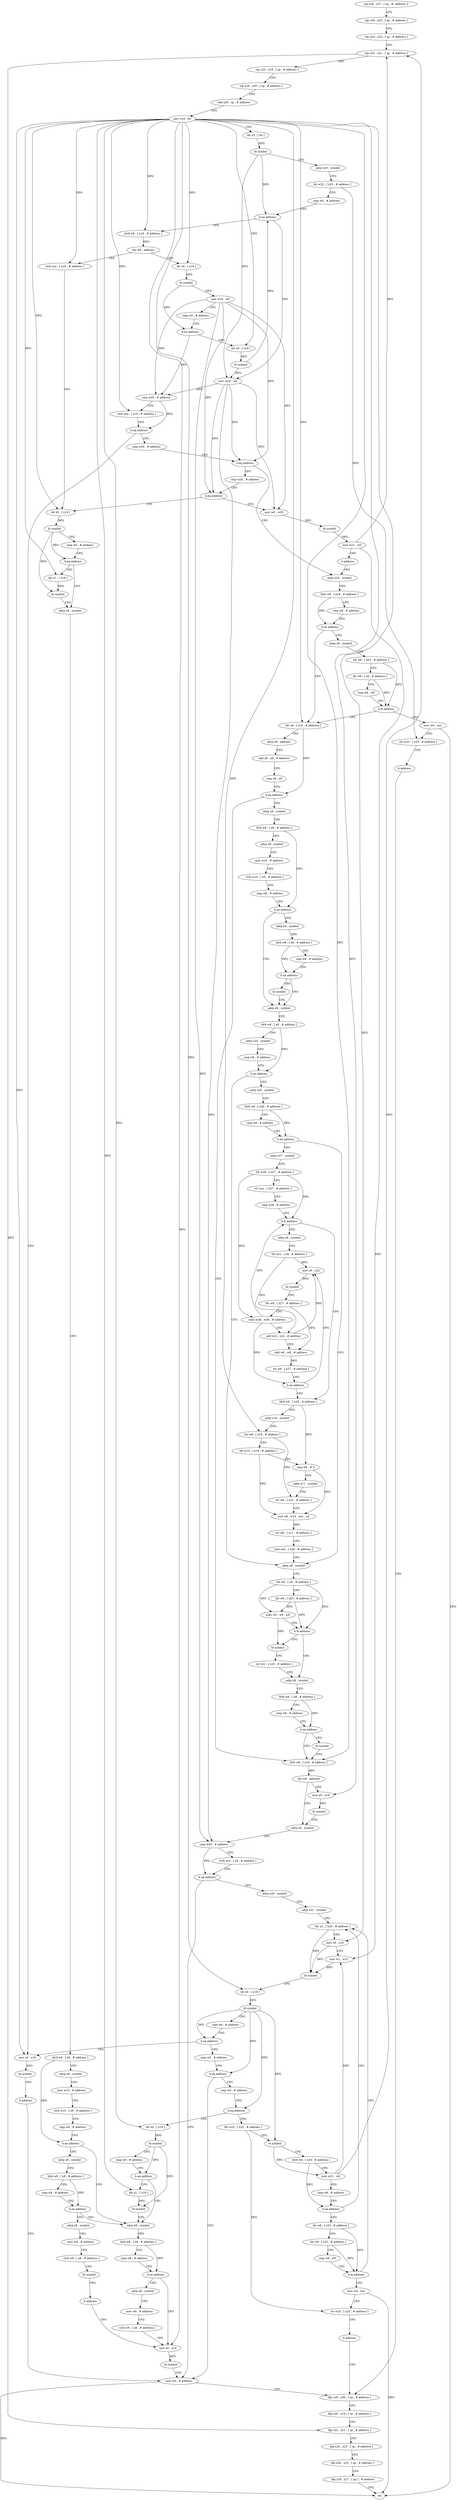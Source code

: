 digraph "func" {
"4211292" [label = "stp x28 , x27 , [ sp , #- address ]!" ]
"4211296" [label = "stp x26 , x25 , [ sp , # address ]" ]
"4211300" [label = "stp x24 , x23 , [ sp , # address ]" ]
"4211304" [label = "stp x22 , x21 , [ sp , # address ]" ]
"4211308" [label = "stp x20 , x19 , [ sp , # address ]" ]
"4211312" [label = "stp x29 , x30 , [ sp , # address ]" ]
"4211316" [label = "add x29 , sp , # address" ]
"4211320" [label = "mov x19 , x0" ]
"4211324" [label = "ldr x0 , [ x0 ]" ]
"4211328" [label = "bl symbol" ]
"4211332" [label = "adrp x23 , symbol" ]
"4211336" [label = "ldr w22 , [ x23 , # address ]" ]
"4211340" [label = "cmp w0 , # address" ]
"4211344" [label = "b.ne address" ]
"4211384" [label = "mov w20 , w0" ]
"4211348" [label = "ldrb w8 , [ x19 , # address ]" ]
"4211388" [label = "cmn w20 , # address" ]
"4211352" [label = "cbz w8 , address" ]
"4211884" [label = "strb wzr , [ x19 , # address ]" ]
"4211356" [label = "ldr x0 , [ x19 ]" ]
"4211872" [label = "mov x0 , x19" ]
"4211876" [label = "bl symbol" ]
"4211880" [label = "b address" ]
"4212036" [label = "mov w0 , # address" ]
"4211400" [label = "cmp w20 , # address" ]
"4211404" [label = "b.eq address" ]
"4211432" [label = "adrp x24 , symbol" ]
"4211408" [label = "cmp w20 , # address" ]
"4211888" [label = "ldr x0 , [ x19 ]" ]
"4211360" [label = "bl symbol" ]
"4211364" [label = "mov w20 , w0" ]
"4211368" [label = "cmp w0 , # address" ]
"4211372" [label = "b.ne address" ]
"4211376" [label = "ldr x0 , [ x19 ]" ]
"4212040" [label = "ldp x29 , x30 , [ sp , # address ]" ]
"4211436" [label = "ldrb w8 , [ x24 , # address ]" ]
"4211440" [label = "cmp w8 , # address" ]
"4211444" [label = "b.ne address" ]
"4211480" [label = "ldr x8 , [ x19 , # address ]" ]
"4211448" [label = "adrp x9 , symbol" ]
"4211412" [label = "b.eq address" ]
"4211416" [label = "mov w0 , w20" ]
"4211912" [label = "adrp x8 , symbol" ]
"4211916" [label = "ldrb w8 , [ x8 , # address ]" ]
"4211920" [label = "adrp x9 , symbol" ]
"4211924" [label = "mov w10 , # address" ]
"4211928" [label = "strb w10 , [ x9 , # address ]" ]
"4211932" [label = "cmp w8 , # address" ]
"4211936" [label = "b.ne address" ]
"4212000" [label = "adrp x8 , symbol" ]
"4211940" [label = "adrp x8 , symbol" ]
"4211904" [label = "ldr x1 , [ x19 ]" ]
"4211908" [label = "bl symbol" ]
"4211392" [label = "strb wzr , [ x19 , # address ]" ]
"4211396" [label = "b.eq address" ]
"4211380" [label = "bl symbol" ]
"4211484" [label = "adrp x9 , address" ]
"4211488" [label = "add x9 , x9 , # address" ]
"4211492" [label = "cmp x8 , x9" ]
"4211496" [label = "b.eq address" ]
"4211732" [label = "ldrb w8 , [ x19 , # address ]" ]
"4211500" [label = "adrp x8 , symbol" ]
"4211452" [label = "ldr w8 , [ x23 , # address ]" ]
"4211456" [label = "ldr w9 , [ x9 , # address ]" ]
"4211460" [label = "cmp w8 , w9" ]
"4211464" [label = "b.le address" ]
"4211468" [label = "mov w0 , wzr" ]
"4211892" [label = "bl symbol" ]
"4211896" [label = "cmp w0 , # address" ]
"4211900" [label = "b.eq address" ]
"4211420" [label = "bl symbol" ]
"4211424" [label = "mov w21 , w0" ]
"4211428" [label = "b address" ]
"4212004" [label = "ldrb w8 , [ x8 , # address ]" ]
"4212008" [label = "cmp w8 , # address" ]
"4212012" [label = "b.ne address" ]
"4212028" [label = "mov x0 , x19" ]
"4212016" [label = "adrp x8 , symbol" ]
"4211944" [label = "ldrb w8 , [ x8 , # address ]" ]
"4211948" [label = "cmp w8 , # address" ]
"4211952" [label = "b.ne address" ]
"4211956" [label = "adrp x8 , symbol" ]
"4211736" [label = "cbz w8 , address" ]
"4211748" [label = "adrp x8 , symbol" ]
"4211740" [label = "mov x0 , x19" ]
"4211504" [label = "ldrb w8 , [ x8 , # address ]" ]
"4211508" [label = "adrp x9 , symbol" ]
"4211512" [label = "mov w10 , # address" ]
"4211516" [label = "strb w10 , [ x9 , # address ]" ]
"4211520" [label = "cmp w8 , # address" ]
"4211524" [label = "b.ne address" ]
"4211548" [label = "adrp x8 , symbol" ]
"4211528" [label = "adrp x8 , symbol" ]
"4211472" [label = "str w22 , [ x23 , # address ]" ]
"4211476" [label = "b address" ]
"4212032" [label = "bl symbol" ]
"4212020" [label = "mov w9 , # address" ]
"4212024" [label = "strb w9 , [ x8 , # address ]" ]
"4211960" [label = "mov w9 , # address" ]
"4211964" [label = "strb w9 , [ x8 , # address ]" ]
"4211968" [label = "bl symbol" ]
"4211972" [label = "b address" ]
"4211752" [label = "cmp w20 , # address" ]
"4211756" [label = "strb wzr , [ x8 , # address ]" ]
"4211760" [label = "b.eq address" ]
"4211764" [label = "adrp x20 , symbol" ]
"4211744" [label = "bl symbol" ]
"4211552" [label = "ldrb w8 , [ x8 , # address ]" ]
"4211556" [label = "adrp x25 , symbol" ]
"4211560" [label = "cmp w8 , # address" ]
"4211564" [label = "b.ne address" ]
"4211684" [label = "adrp x8 , symbol" ]
"4211568" [label = "adrp x26 , symbol" ]
"4211532" [label = "ldrb w8 , [ x8 , # address ]" ]
"4211536" [label = "cmp w8 , # address" ]
"4211540" [label = "b.ne address" ]
"4211544" [label = "bl symbol" ]
"4212044" [label = "ldp x20 , x19 , [ sp , # address ]" ]
"4212048" [label = "ldp x22 , x21 , [ sp , # address ]" ]
"4212052" [label = "ldp x24 , x23 , [ sp , # address ]" ]
"4212056" [label = "ldp x26 , x25 , [ sp , # address ]" ]
"4212060" [label = "ldp x28 , x27 , [ sp ] , # address" ]
"4212064" [label = "ret" ]
"4211768" [label = "adrp x22 , symbol" ]
"4211772" [label = "ldr x2 , [ x20 , # address ]" ]
"4211688" [label = "ldr w8 , [ x8 , # address ]" ]
"4211692" [label = "ldr w9 , [ x25 , # address ]" ]
"4211696" [label = "subs w0 , w9 , w8" ]
"4211700" [label = "b.le address" ]
"4211712" [label = "adrp x8 , symbol" ]
"4211704" [label = "bl symbol" ]
"4211572" [label = "ldrb w8 , [ x26 , # address ]" ]
"4211576" [label = "cmp w8 , # address" ]
"4211580" [label = "b.ne address" ]
"4211584" [label = "adrp x27 , symbol" ]
"4211804" [label = "cmp w0 , # address" ]
"4211808" [label = "b.eq address" ]
"4211812" [label = "cmp w0 , # address" ]
"4211716" [label = "ldrb w8 , [ x8 , # address ]" ]
"4211720" [label = "cmp w8 , # address" ]
"4211724" [label = "b.ne address" ]
"4211728" [label = "bl symbol" ]
"4211708" [label = "str wzr , [ x25 , # address ]" ]
"4211588" [label = "ldr w28 , [ x27 , # address ]" ]
"4211592" [label = "str wzr , [ x27 , # address ]" ]
"4211596" [label = "cmp w28 , # address" ]
"4211600" [label = "b.lt address" ]
"4211644" [label = "ldrb w9 , [ x24 , # address ]" ]
"4211604" [label = "adrp x8 , symbol" ]
"4211816" [label = "b.eq address" ]
"4211976" [label = "ldr x0 , [ x19 ]" ]
"4211820" [label = "ldr w25 , [ x23 , # address ]" ]
"4211648" [label = "adrp x10 , symbol" ]
"4211652" [label = "ldr w8 , [ x19 , # address ]" ]
"4211656" [label = "ldr w10 , [ x10 , # address ]" ]
"4211660" [label = "cmp w9 , # 0" ]
"4211664" [label = "adrp x11 , symbol" ]
"4211668" [label = "str w8 , [ x25 , # address ]" ]
"4211672" [label = "csel w8 , w10 , wzr , ne" ]
"4211676" [label = "str w8 , [ x11 , # address ]" ]
"4211680" [label = "strb wzr , [ x26 , # address ]" ]
"4211608" [label = "ldr x22 , [ x8 , # address ]" ]
"4211612" [label = "mov x0 , x22" ]
"4211980" [label = "bl symbol" ]
"4211984" [label = "cmp w0 , # address" ]
"4211988" [label = "b.eq address" ]
"4211992" [label = "ldr x1 , [ x19 ]" ]
"4211824" [label = "bl symbol" ]
"4211828" [label = "ldrb w8 , [ x24 , # address ]" ]
"4211832" [label = "mov w21 , w0" ]
"4211836" [label = "cmp w8 , # address" ]
"4211840" [label = "b.ne address" ]
"4211844" [label = "ldr w8 , [ x23 , # address ]" ]
"4211616" [label = "bl symbol" ]
"4211620" [label = "ldr w8 , [ x27 , # address ]" ]
"4211624" [label = "subs w28 , w28 , # address" ]
"4211628" [label = "add x22 , x22 , # address" ]
"4211632" [label = "add w8 , w8 , # address" ]
"4211636" [label = "str w8 , [ x27 , # address ]" ]
"4211640" [label = "b.ne address" ]
"4211996" [label = "bl symbol" ]
"4211776" [label = "mov x0 , x19" ]
"4211780" [label = "mov w1 , w21" ]
"4211784" [label = "bl symbol" ]
"4211788" [label = "ldr x0 , [ x19 ]" ]
"4211792" [label = "bl symbol" ]
"4211796" [label = "cmn w0 , # address" ]
"4211800" [label = "b.eq address" ]
"4211848" [label = "ldr w9 , [ x22 , # address ]" ]
"4211852" [label = "cmp w8 , w9" ]
"4211856" [label = "b.le address" ]
"4211860" [label = "mov w0 , wzr" ]
"4211864" [label = "str w25 , [ x23 , # address ]" ]
"4211868" [label = "b address" ]
"4211292" -> "4211296" [ label = "CFG" ]
"4211296" -> "4211300" [ label = "CFG" ]
"4211300" -> "4211304" [ label = "CFG" ]
"4211304" -> "4211308" [ label = "CFG" ]
"4211304" -> "4212048" [ label = "DFG" ]
"4211308" -> "4211312" [ label = "CFG" ]
"4211312" -> "4211316" [ label = "CFG" ]
"4211316" -> "4211320" [ label = "CFG" ]
"4211320" -> "4211324" [ label = "CFG" ]
"4211320" -> "4211348" [ label = "DFG" ]
"4211320" -> "4211392" [ label = "DFG" ]
"4211320" -> "4211884" [ label = "DFG" ]
"4211320" -> "4211356" [ label = "DFG" ]
"4211320" -> "4211872" [ label = "DFG" ]
"4211320" -> "4211888" [ label = "DFG" ]
"4211320" -> "4211376" [ label = "DFG" ]
"4211320" -> "4211904" [ label = "DFG" ]
"4211320" -> "4211480" [ label = "DFG" ]
"4211320" -> "4211732" [ label = "DFG" ]
"4211320" -> "4212028" [ label = "DFG" ]
"4211320" -> "4211740" [ label = "DFG" ]
"4211320" -> "4211776" [ label = "DFG" ]
"4211320" -> "4211788" [ label = "DFG" ]
"4211320" -> "4211652" [ label = "DFG" ]
"4211320" -> "4211976" [ label = "DFG" ]
"4211320" -> "4211992" [ label = "DFG" ]
"4211324" -> "4211328" [ label = "DFG" ]
"4211328" -> "4211332" [ label = "CFG" ]
"4211328" -> "4211344" [ label = "DFG" ]
"4211328" -> "4211384" [ label = "DFG" ]
"4211332" -> "4211336" [ label = "CFG" ]
"4211336" -> "4211340" [ label = "CFG" ]
"4211336" -> "4211472" [ label = "DFG" ]
"4211340" -> "4211344" [ label = "CFG" ]
"4211344" -> "4211384" [ label = "CFG" ]
"4211344" -> "4211348" [ label = "CFG" ]
"4211384" -> "4211388" [ label = "DFG" ]
"4211384" -> "4211404" [ label = "DFG" ]
"4211384" -> "4211412" [ label = "DFG" ]
"4211384" -> "4211416" [ label = "DFG" ]
"4211384" -> "4211752" [ label = "DFG" ]
"4211348" -> "4211352" [ label = "DFG" ]
"4211388" -> "4211392" [ label = "CFG" ]
"4211388" -> "4211396" [ label = "DFG" ]
"4211352" -> "4211884" [ label = "CFG" ]
"4211352" -> "4211356" [ label = "CFG" ]
"4211884" -> "4211888" [ label = "CFG" ]
"4211356" -> "4211360" [ label = "DFG" ]
"4211872" -> "4211876" [ label = "DFG" ]
"4211876" -> "4211880" [ label = "CFG" ]
"4211880" -> "4212036" [ label = "CFG" ]
"4212036" -> "4212040" [ label = "CFG" ]
"4212036" -> "4212064" [ label = "DFG" ]
"4211400" -> "4211404" [ label = "CFG" ]
"4211404" -> "4211432" [ label = "CFG" ]
"4211404" -> "4211408" [ label = "CFG" ]
"4211432" -> "4211436" [ label = "CFG" ]
"4211408" -> "4211412" [ label = "CFG" ]
"4211888" -> "4211892" [ label = "DFG" ]
"4211360" -> "4211364" [ label = "DFG" ]
"4211360" -> "4211372" [ label = "DFG" ]
"4211364" -> "4211368" [ label = "CFG" ]
"4211364" -> "4211388" [ label = "DFG" ]
"4211364" -> "4211404" [ label = "DFG" ]
"4211364" -> "4211412" [ label = "DFG" ]
"4211364" -> "4211416" [ label = "DFG" ]
"4211364" -> "4211752" [ label = "DFG" ]
"4211368" -> "4211372" [ label = "CFG" ]
"4211372" -> "4211388" [ label = "CFG" ]
"4211372" -> "4211376" [ label = "CFG" ]
"4211376" -> "4211380" [ label = "DFG" ]
"4212040" -> "4212044" [ label = "CFG" ]
"4211436" -> "4211440" [ label = "CFG" ]
"4211436" -> "4211444" [ label = "DFG" ]
"4211440" -> "4211444" [ label = "CFG" ]
"4211444" -> "4211480" [ label = "CFG" ]
"4211444" -> "4211448" [ label = "CFG" ]
"4211480" -> "4211484" [ label = "CFG" ]
"4211480" -> "4211496" [ label = "DFG" ]
"4211448" -> "4211452" [ label = "CFG" ]
"4211412" -> "4211888" [ label = "CFG" ]
"4211412" -> "4211416" [ label = "CFG" ]
"4211416" -> "4211420" [ label = "DFG" ]
"4211912" -> "4211916" [ label = "CFG" ]
"4211916" -> "4211920" [ label = "CFG" ]
"4211916" -> "4211936" [ label = "DFG" ]
"4211920" -> "4211924" [ label = "CFG" ]
"4211924" -> "4211928" [ label = "CFG" ]
"4211928" -> "4211932" [ label = "CFG" ]
"4211932" -> "4211936" [ label = "CFG" ]
"4211936" -> "4212000" [ label = "CFG" ]
"4211936" -> "4211940" [ label = "CFG" ]
"4212000" -> "4212004" [ label = "CFG" ]
"4211940" -> "4211944" [ label = "CFG" ]
"4211904" -> "4211908" [ label = "DFG" ]
"4211908" -> "4211912" [ label = "CFG" ]
"4211392" -> "4211396" [ label = "CFG" ]
"4211396" -> "4211872" [ label = "CFG" ]
"4211396" -> "4211400" [ label = "CFG" ]
"4211380" -> "4211384" [ label = "DFG" ]
"4211380" -> "4211344" [ label = "DFG" ]
"4211484" -> "4211488" [ label = "CFG" ]
"4211488" -> "4211492" [ label = "CFG" ]
"4211492" -> "4211496" [ label = "CFG" ]
"4211496" -> "4211732" [ label = "CFG" ]
"4211496" -> "4211500" [ label = "CFG" ]
"4211732" -> "4211736" [ label = "DFG" ]
"4211500" -> "4211504" [ label = "CFG" ]
"4211452" -> "4211456" [ label = "CFG" ]
"4211452" -> "4211464" [ label = "DFG" ]
"4211456" -> "4211460" [ label = "CFG" ]
"4211456" -> "4211464" [ label = "DFG" ]
"4211460" -> "4211464" [ label = "CFG" ]
"4211464" -> "4211480" [ label = "CFG" ]
"4211464" -> "4211468" [ label = "CFG" ]
"4211468" -> "4211472" [ label = "CFG" ]
"4211468" -> "4212064" [ label = "DFG" ]
"4211892" -> "4211896" [ label = "CFG" ]
"4211892" -> "4211900" [ label = "DFG" ]
"4211892" -> "4211908" [ label = "DFG" ]
"4211896" -> "4211900" [ label = "CFG" ]
"4211900" -> "4211912" [ label = "CFG" ]
"4211900" -> "4211904" [ label = "CFG" ]
"4211420" -> "4211424" [ label = "DFG" ]
"4211424" -> "4211428" [ label = "CFG" ]
"4211424" -> "4211304" [ label = "DFG" ]
"4211424" -> "4211780" [ label = "DFG" ]
"4211428" -> "4211432" [ label = "CFG" ]
"4212004" -> "4212008" [ label = "CFG" ]
"4212004" -> "4212012" [ label = "DFG" ]
"4212008" -> "4212012" [ label = "CFG" ]
"4212012" -> "4212028" [ label = "CFG" ]
"4212012" -> "4212016" [ label = "CFG" ]
"4212028" -> "4212032" [ label = "DFG" ]
"4212016" -> "4212020" [ label = "CFG" ]
"4211944" -> "4211948" [ label = "CFG" ]
"4211944" -> "4211952" [ label = "DFG" ]
"4211948" -> "4211952" [ label = "CFG" ]
"4211952" -> "4212000" [ label = "CFG" ]
"4211952" -> "4211956" [ label = "CFG" ]
"4211956" -> "4211960" [ label = "CFG" ]
"4211736" -> "4211748" [ label = "CFG" ]
"4211736" -> "4211740" [ label = "CFG" ]
"4211748" -> "4211752" [ label = "CFG" ]
"4211740" -> "4211744" [ label = "DFG" ]
"4211504" -> "4211508" [ label = "CFG" ]
"4211504" -> "4211524" [ label = "DFG" ]
"4211508" -> "4211512" [ label = "CFG" ]
"4211512" -> "4211516" [ label = "CFG" ]
"4211516" -> "4211520" [ label = "CFG" ]
"4211520" -> "4211524" [ label = "CFG" ]
"4211524" -> "4211548" [ label = "CFG" ]
"4211524" -> "4211528" [ label = "CFG" ]
"4211548" -> "4211552" [ label = "CFG" ]
"4211528" -> "4211532" [ label = "CFG" ]
"4211472" -> "4211476" [ label = "CFG" ]
"4211476" -> "4212040" [ label = "CFG" ]
"4212032" -> "4212036" [ label = "CFG" ]
"4212020" -> "4212024" [ label = "CFG" ]
"4212024" -> "4212028" [ label = "CFG" ]
"4211960" -> "4211964" [ label = "CFG" ]
"4211964" -> "4211968" [ label = "CFG" ]
"4211968" -> "4211972" [ label = "CFG" ]
"4211972" -> "4212028" [ label = "CFG" ]
"4211752" -> "4211756" [ label = "CFG" ]
"4211752" -> "4211760" [ label = "DFG" ]
"4211756" -> "4211760" [ label = "CFG" ]
"4211760" -> "4212036" [ label = "CFG" ]
"4211760" -> "4211764" [ label = "CFG" ]
"4211764" -> "4211768" [ label = "CFG" ]
"4211744" -> "4211748" [ label = "CFG" ]
"4211552" -> "4211556" [ label = "CFG" ]
"4211552" -> "4211564" [ label = "DFG" ]
"4211556" -> "4211560" [ label = "CFG" ]
"4211560" -> "4211564" [ label = "CFG" ]
"4211564" -> "4211684" [ label = "CFG" ]
"4211564" -> "4211568" [ label = "CFG" ]
"4211684" -> "4211688" [ label = "CFG" ]
"4211568" -> "4211572" [ label = "CFG" ]
"4211532" -> "4211536" [ label = "CFG" ]
"4211532" -> "4211540" [ label = "DFG" ]
"4211536" -> "4211540" [ label = "CFG" ]
"4211540" -> "4211548" [ label = "CFG" ]
"4211540" -> "4211544" [ label = "CFG" ]
"4211544" -> "4211548" [ label = "CFG" ]
"4212044" -> "4212048" [ label = "CFG" ]
"4212048" -> "4212052" [ label = "CFG" ]
"4212052" -> "4212056" [ label = "CFG" ]
"4212056" -> "4212060" [ label = "CFG" ]
"4212060" -> "4212064" [ label = "CFG" ]
"4211768" -> "4211772" [ label = "CFG" ]
"4211772" -> "4211776" [ label = "CFG" ]
"4211772" -> "4211784" [ label = "DFG" ]
"4211688" -> "4211692" [ label = "CFG" ]
"4211688" -> "4211696" [ label = "DFG" ]
"4211688" -> "4211700" [ label = "DFG" ]
"4211692" -> "4211696" [ label = "DFG" ]
"4211692" -> "4211700" [ label = "DFG" ]
"4211696" -> "4211700" [ label = "CFG" ]
"4211696" -> "4211704" [ label = "DFG" ]
"4211700" -> "4211712" [ label = "CFG" ]
"4211700" -> "4211704" [ label = "CFG" ]
"4211712" -> "4211716" [ label = "CFG" ]
"4211704" -> "4211708" [ label = "CFG" ]
"4211572" -> "4211576" [ label = "CFG" ]
"4211572" -> "4211580" [ label = "DFG" ]
"4211576" -> "4211580" [ label = "CFG" ]
"4211580" -> "4211684" [ label = "CFG" ]
"4211580" -> "4211584" [ label = "CFG" ]
"4211584" -> "4211588" [ label = "CFG" ]
"4211804" -> "4211808" [ label = "CFG" ]
"4211808" -> "4212036" [ label = "CFG" ]
"4211808" -> "4211812" [ label = "CFG" ]
"4211812" -> "4211816" [ label = "CFG" ]
"4211716" -> "4211720" [ label = "CFG" ]
"4211716" -> "4211724" [ label = "DFG" ]
"4211720" -> "4211724" [ label = "CFG" ]
"4211724" -> "4211732" [ label = "CFG" ]
"4211724" -> "4211728" [ label = "CFG" ]
"4211728" -> "4211732" [ label = "CFG" ]
"4211708" -> "4211712" [ label = "CFG" ]
"4211588" -> "4211592" [ label = "CFG" ]
"4211588" -> "4211600" [ label = "DFG" ]
"4211588" -> "4211624" [ label = "DFG" ]
"4211592" -> "4211596" [ label = "CFG" ]
"4211596" -> "4211600" [ label = "CFG" ]
"4211600" -> "4211644" [ label = "CFG" ]
"4211600" -> "4211604" [ label = "CFG" ]
"4211644" -> "4211648" [ label = "CFG" ]
"4211644" -> "4211660" [ label = "DFG" ]
"4211604" -> "4211608" [ label = "CFG" ]
"4211816" -> "4211976" [ label = "CFG" ]
"4211816" -> "4211820" [ label = "CFG" ]
"4211976" -> "4211980" [ label = "DFG" ]
"4211820" -> "4211824" [ label = "CFG" ]
"4211820" -> "4211864" [ label = "DFG" ]
"4211648" -> "4211652" [ label = "CFG" ]
"4211652" -> "4211656" [ label = "CFG" ]
"4211652" -> "4211668" [ label = "DFG" ]
"4211656" -> "4211660" [ label = "CFG" ]
"4211656" -> "4211672" [ label = "DFG" ]
"4211660" -> "4211664" [ label = "CFG" ]
"4211660" -> "4211672" [ label = "DFG" ]
"4211664" -> "4211668" [ label = "CFG" ]
"4211668" -> "4211672" [ label = "CFG" ]
"4211672" -> "4211676" [ label = "DFG" ]
"4211676" -> "4211680" [ label = "CFG" ]
"4211680" -> "4211684" [ label = "CFG" ]
"4211608" -> "4211612" [ label = "DFG" ]
"4211608" -> "4211628" [ label = "DFG" ]
"4211612" -> "4211616" [ label = "DFG" ]
"4211980" -> "4211984" [ label = "CFG" ]
"4211980" -> "4211988" [ label = "DFG" ]
"4211980" -> "4211996" [ label = "DFG" ]
"4211984" -> "4211988" [ label = "CFG" ]
"4211988" -> "4212000" [ label = "CFG" ]
"4211988" -> "4211992" [ label = "CFG" ]
"4211992" -> "4211996" [ label = "DFG" ]
"4211824" -> "4211828" [ label = "CFG" ]
"4211824" -> "4211832" [ label = "DFG" ]
"4211828" -> "4211832" [ label = "CFG" ]
"4211828" -> "4211840" [ label = "DFG" ]
"4211832" -> "4211836" [ label = "CFG" ]
"4211832" -> "4211304" [ label = "DFG" ]
"4211832" -> "4211780" [ label = "DFG" ]
"4211836" -> "4211840" [ label = "CFG" ]
"4211840" -> "4211772" [ label = "CFG" ]
"4211840" -> "4211844" [ label = "CFG" ]
"4211844" -> "4211848" [ label = "CFG" ]
"4211844" -> "4211856" [ label = "DFG" ]
"4211616" -> "4211620" [ label = "CFG" ]
"4211620" -> "4211624" [ label = "CFG" ]
"4211620" -> "4211632" [ label = "DFG" ]
"4211624" -> "4211628" [ label = "CFG" ]
"4211624" -> "4211600" [ label = "DFG" ]
"4211624" -> "4211640" [ label = "DFG" ]
"4211628" -> "4211632" [ label = "CFG" ]
"4211628" -> "4211612" [ label = "DFG" ]
"4211632" -> "4211636" [ label = "DFG" ]
"4211636" -> "4211640" [ label = "CFG" ]
"4211640" -> "4211612" [ label = "CFG" ]
"4211640" -> "4211644" [ label = "CFG" ]
"4211996" -> "4212000" [ label = "CFG" ]
"4211776" -> "4211780" [ label = "CFG" ]
"4211776" -> "4211784" [ label = "DFG" ]
"4211780" -> "4211784" [ label = "DFG" ]
"4211784" -> "4211788" [ label = "CFG" ]
"4211788" -> "4211792" [ label = "DFG" ]
"4211792" -> "4211796" [ label = "CFG" ]
"4211792" -> "4211800" [ label = "DFG" ]
"4211792" -> "4211808" [ label = "DFG" ]
"4211792" -> "4211816" [ label = "DFG" ]
"4211792" -> "4211824" [ label = "DFG" ]
"4211796" -> "4211800" [ label = "CFG" ]
"4211800" -> "4211872" [ label = "CFG" ]
"4211800" -> "4211804" [ label = "CFG" ]
"4211848" -> "4211852" [ label = "CFG" ]
"4211848" -> "4211856" [ label = "DFG" ]
"4211852" -> "4211856" [ label = "CFG" ]
"4211856" -> "4211772" [ label = "CFG" ]
"4211856" -> "4211860" [ label = "CFG" ]
"4211860" -> "4211864" [ label = "CFG" ]
"4211860" -> "4212064" [ label = "DFG" ]
"4211864" -> "4211868" [ label = "CFG" ]
"4211868" -> "4212040" [ label = "CFG" ]
}
